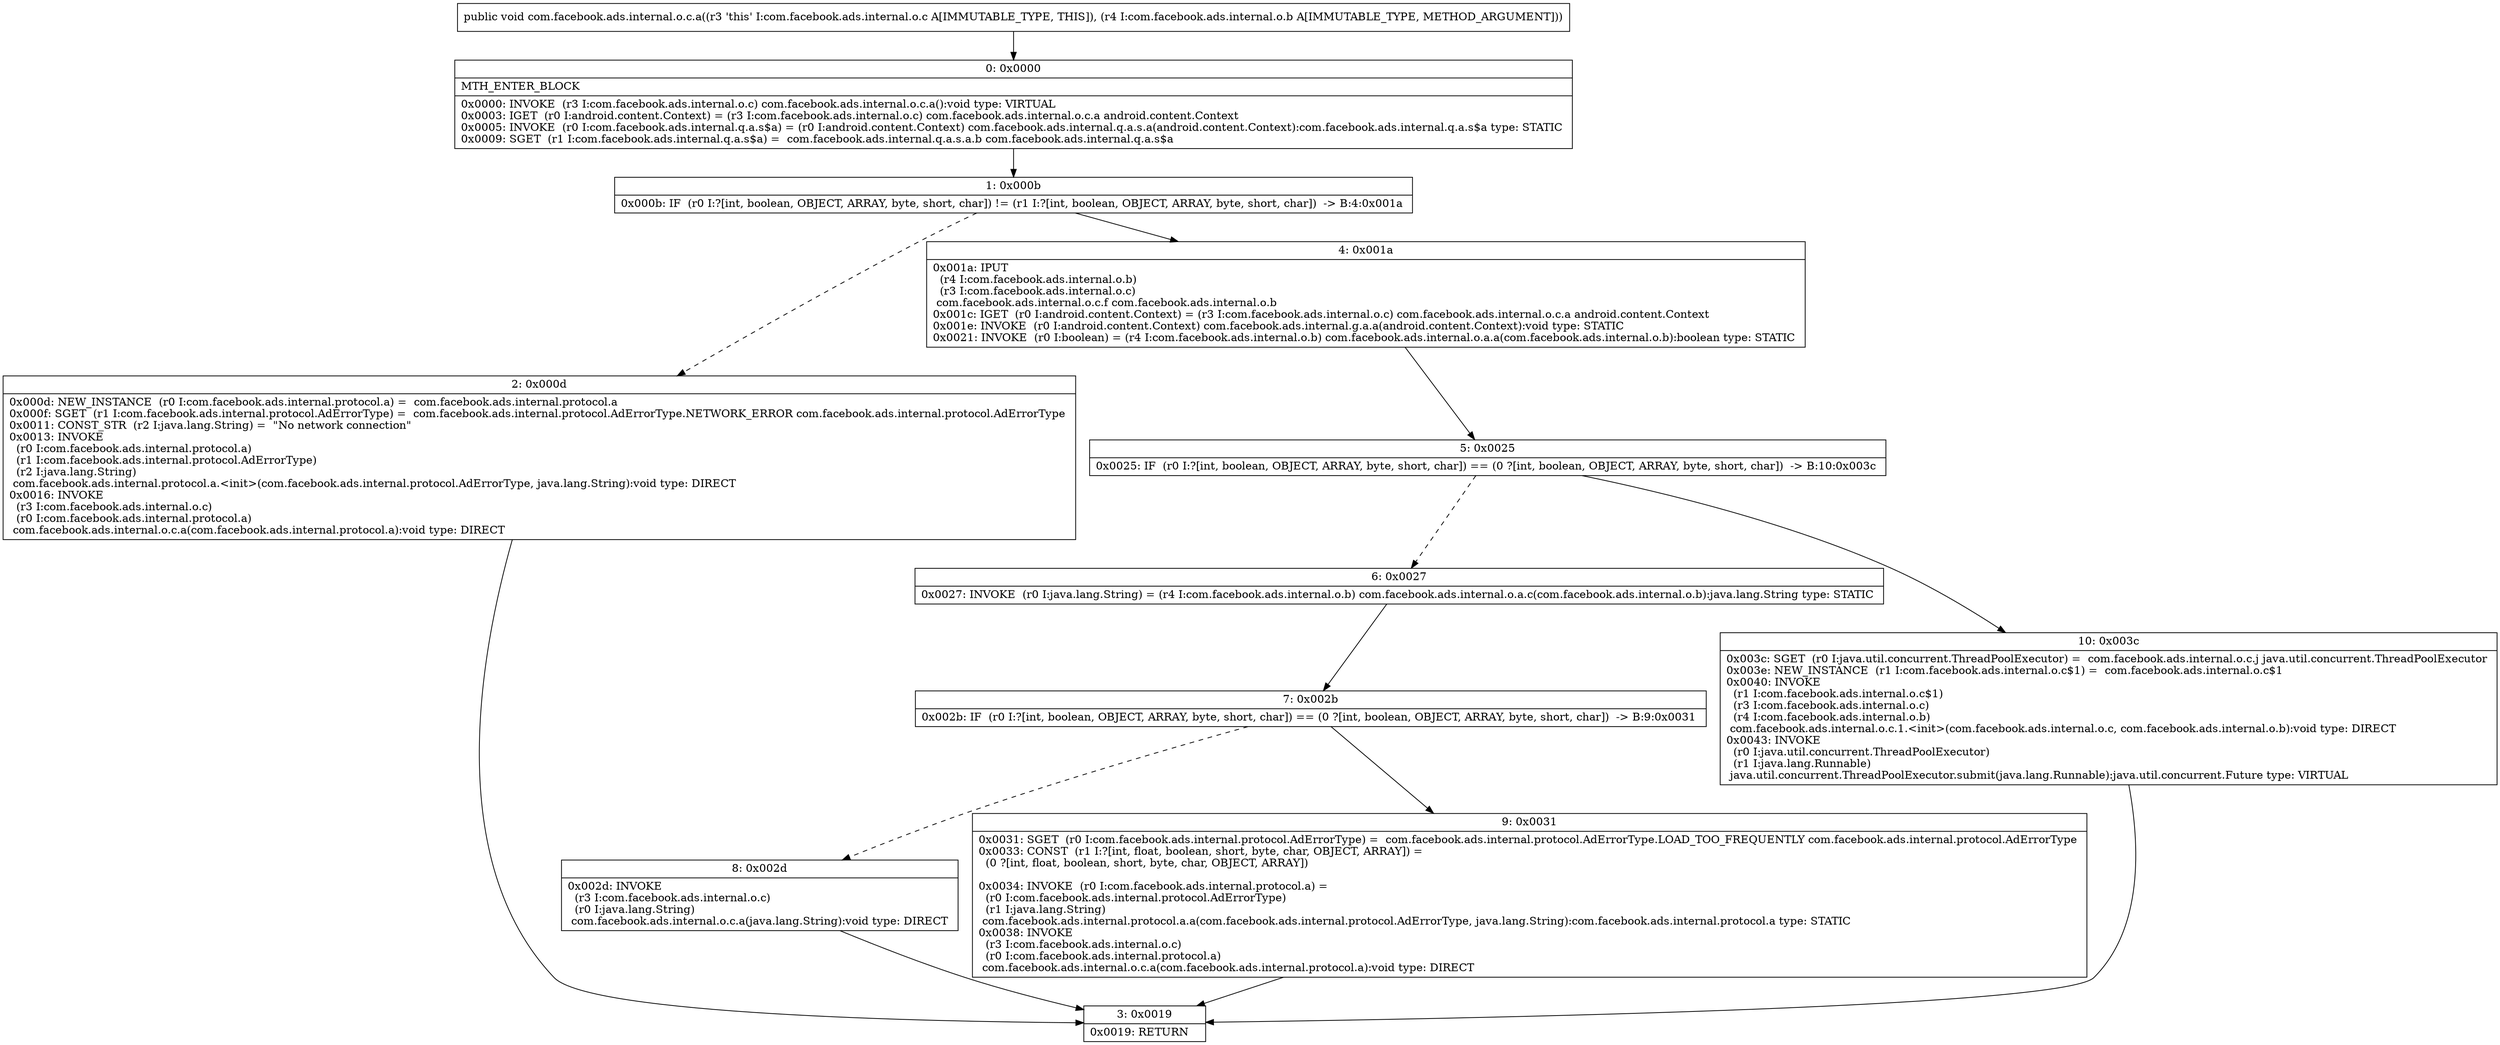 digraph "CFG forcom.facebook.ads.internal.o.c.a(Lcom\/facebook\/ads\/internal\/o\/b;)V" {
Node_0 [shape=record,label="{0\:\ 0x0000|MTH_ENTER_BLOCK\l|0x0000: INVOKE  (r3 I:com.facebook.ads.internal.o.c) com.facebook.ads.internal.o.c.a():void type: VIRTUAL \l0x0003: IGET  (r0 I:android.content.Context) = (r3 I:com.facebook.ads.internal.o.c) com.facebook.ads.internal.o.c.a android.content.Context \l0x0005: INVOKE  (r0 I:com.facebook.ads.internal.q.a.s$a) = (r0 I:android.content.Context) com.facebook.ads.internal.q.a.s.a(android.content.Context):com.facebook.ads.internal.q.a.s$a type: STATIC \l0x0009: SGET  (r1 I:com.facebook.ads.internal.q.a.s$a) =  com.facebook.ads.internal.q.a.s.a.b com.facebook.ads.internal.q.a.s$a \l}"];
Node_1 [shape=record,label="{1\:\ 0x000b|0x000b: IF  (r0 I:?[int, boolean, OBJECT, ARRAY, byte, short, char]) != (r1 I:?[int, boolean, OBJECT, ARRAY, byte, short, char])  \-\> B:4:0x001a \l}"];
Node_2 [shape=record,label="{2\:\ 0x000d|0x000d: NEW_INSTANCE  (r0 I:com.facebook.ads.internal.protocol.a) =  com.facebook.ads.internal.protocol.a \l0x000f: SGET  (r1 I:com.facebook.ads.internal.protocol.AdErrorType) =  com.facebook.ads.internal.protocol.AdErrorType.NETWORK_ERROR com.facebook.ads.internal.protocol.AdErrorType \l0x0011: CONST_STR  (r2 I:java.lang.String) =  \"No network connection\" \l0x0013: INVOKE  \l  (r0 I:com.facebook.ads.internal.protocol.a)\l  (r1 I:com.facebook.ads.internal.protocol.AdErrorType)\l  (r2 I:java.lang.String)\l com.facebook.ads.internal.protocol.a.\<init\>(com.facebook.ads.internal.protocol.AdErrorType, java.lang.String):void type: DIRECT \l0x0016: INVOKE  \l  (r3 I:com.facebook.ads.internal.o.c)\l  (r0 I:com.facebook.ads.internal.protocol.a)\l com.facebook.ads.internal.o.c.a(com.facebook.ads.internal.protocol.a):void type: DIRECT \l}"];
Node_3 [shape=record,label="{3\:\ 0x0019|0x0019: RETURN   \l}"];
Node_4 [shape=record,label="{4\:\ 0x001a|0x001a: IPUT  \l  (r4 I:com.facebook.ads.internal.o.b)\l  (r3 I:com.facebook.ads.internal.o.c)\l com.facebook.ads.internal.o.c.f com.facebook.ads.internal.o.b \l0x001c: IGET  (r0 I:android.content.Context) = (r3 I:com.facebook.ads.internal.o.c) com.facebook.ads.internal.o.c.a android.content.Context \l0x001e: INVOKE  (r0 I:android.content.Context) com.facebook.ads.internal.g.a.a(android.content.Context):void type: STATIC \l0x0021: INVOKE  (r0 I:boolean) = (r4 I:com.facebook.ads.internal.o.b) com.facebook.ads.internal.o.a.a(com.facebook.ads.internal.o.b):boolean type: STATIC \l}"];
Node_5 [shape=record,label="{5\:\ 0x0025|0x0025: IF  (r0 I:?[int, boolean, OBJECT, ARRAY, byte, short, char]) == (0 ?[int, boolean, OBJECT, ARRAY, byte, short, char])  \-\> B:10:0x003c \l}"];
Node_6 [shape=record,label="{6\:\ 0x0027|0x0027: INVOKE  (r0 I:java.lang.String) = (r4 I:com.facebook.ads.internal.o.b) com.facebook.ads.internal.o.a.c(com.facebook.ads.internal.o.b):java.lang.String type: STATIC \l}"];
Node_7 [shape=record,label="{7\:\ 0x002b|0x002b: IF  (r0 I:?[int, boolean, OBJECT, ARRAY, byte, short, char]) == (0 ?[int, boolean, OBJECT, ARRAY, byte, short, char])  \-\> B:9:0x0031 \l}"];
Node_8 [shape=record,label="{8\:\ 0x002d|0x002d: INVOKE  \l  (r3 I:com.facebook.ads.internal.o.c)\l  (r0 I:java.lang.String)\l com.facebook.ads.internal.o.c.a(java.lang.String):void type: DIRECT \l}"];
Node_9 [shape=record,label="{9\:\ 0x0031|0x0031: SGET  (r0 I:com.facebook.ads.internal.protocol.AdErrorType) =  com.facebook.ads.internal.protocol.AdErrorType.LOAD_TOO_FREQUENTLY com.facebook.ads.internal.protocol.AdErrorType \l0x0033: CONST  (r1 I:?[int, float, boolean, short, byte, char, OBJECT, ARRAY]) = \l  (0 ?[int, float, boolean, short, byte, char, OBJECT, ARRAY])\l \l0x0034: INVOKE  (r0 I:com.facebook.ads.internal.protocol.a) = \l  (r0 I:com.facebook.ads.internal.protocol.AdErrorType)\l  (r1 I:java.lang.String)\l com.facebook.ads.internal.protocol.a.a(com.facebook.ads.internal.protocol.AdErrorType, java.lang.String):com.facebook.ads.internal.protocol.a type: STATIC \l0x0038: INVOKE  \l  (r3 I:com.facebook.ads.internal.o.c)\l  (r0 I:com.facebook.ads.internal.protocol.a)\l com.facebook.ads.internal.o.c.a(com.facebook.ads.internal.protocol.a):void type: DIRECT \l}"];
Node_10 [shape=record,label="{10\:\ 0x003c|0x003c: SGET  (r0 I:java.util.concurrent.ThreadPoolExecutor) =  com.facebook.ads.internal.o.c.j java.util.concurrent.ThreadPoolExecutor \l0x003e: NEW_INSTANCE  (r1 I:com.facebook.ads.internal.o.c$1) =  com.facebook.ads.internal.o.c$1 \l0x0040: INVOKE  \l  (r1 I:com.facebook.ads.internal.o.c$1)\l  (r3 I:com.facebook.ads.internal.o.c)\l  (r4 I:com.facebook.ads.internal.o.b)\l com.facebook.ads.internal.o.c.1.\<init\>(com.facebook.ads.internal.o.c, com.facebook.ads.internal.o.b):void type: DIRECT \l0x0043: INVOKE  \l  (r0 I:java.util.concurrent.ThreadPoolExecutor)\l  (r1 I:java.lang.Runnable)\l java.util.concurrent.ThreadPoolExecutor.submit(java.lang.Runnable):java.util.concurrent.Future type: VIRTUAL \l}"];
MethodNode[shape=record,label="{public void com.facebook.ads.internal.o.c.a((r3 'this' I:com.facebook.ads.internal.o.c A[IMMUTABLE_TYPE, THIS]), (r4 I:com.facebook.ads.internal.o.b A[IMMUTABLE_TYPE, METHOD_ARGUMENT])) }"];
MethodNode -> Node_0;
Node_0 -> Node_1;
Node_1 -> Node_2[style=dashed];
Node_1 -> Node_4;
Node_2 -> Node_3;
Node_4 -> Node_5;
Node_5 -> Node_6[style=dashed];
Node_5 -> Node_10;
Node_6 -> Node_7;
Node_7 -> Node_8[style=dashed];
Node_7 -> Node_9;
Node_8 -> Node_3;
Node_9 -> Node_3;
Node_10 -> Node_3;
}


